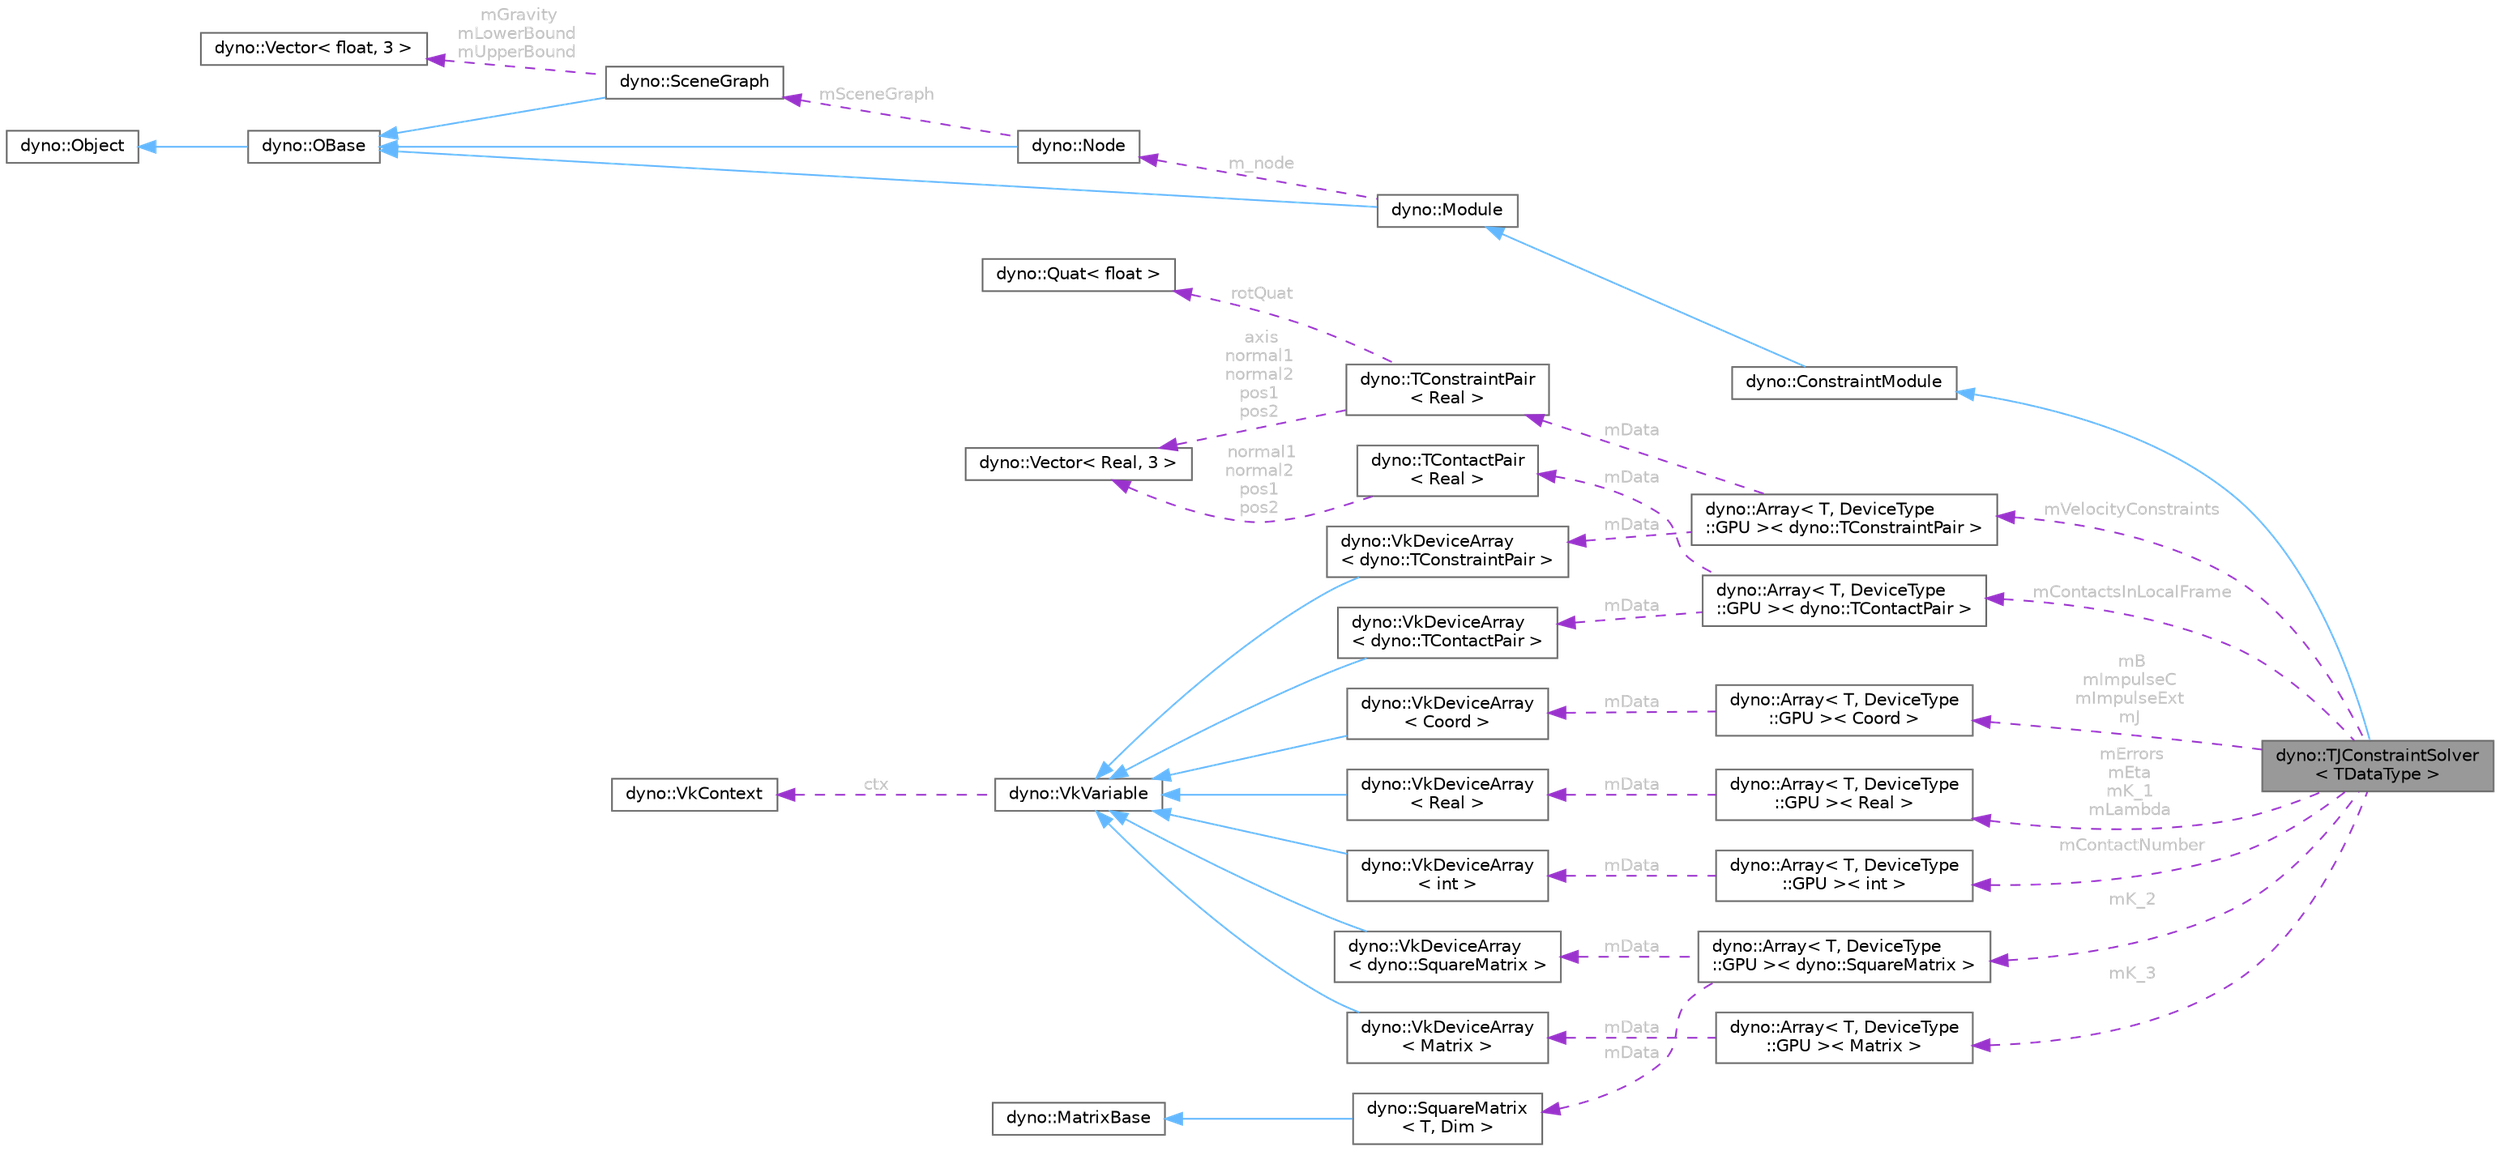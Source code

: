 digraph "dyno::TJConstraintSolver&lt; TDataType &gt;"
{
 // LATEX_PDF_SIZE
  bgcolor="transparent";
  edge [fontname=Helvetica,fontsize=10,labelfontname=Helvetica,labelfontsize=10];
  node [fontname=Helvetica,fontsize=10,shape=box,height=0.2,width=0.4];
  rankdir="LR";
  Node1 [id="Node000001",label="dyno::TJConstraintSolver\l\< TDataType \>",height=0.2,width=0.4,color="gray40", fillcolor="grey60", style="filled", fontcolor="black",tooltip=" "];
  Node2 -> Node1 [id="edge1_Node000001_Node000002",dir="back",color="steelblue1",style="solid",tooltip=" "];
  Node2 [id="Node000002",label="dyno::ConstraintModule",height=0.2,width=0.4,color="gray40", fillcolor="white", style="filled",URL="$classdyno_1_1_constraint_module.html",tooltip=" "];
  Node3 -> Node2 [id="edge2_Node000002_Node000003",dir="back",color="steelblue1",style="solid",tooltip=" "];
  Node3 [id="Node000003",label="dyno::Module",height=0.2,width=0.4,color="gray40", fillcolor="white", style="filled",URL="$classdyno_1_1_module.html",tooltip=" "];
  Node4 -> Node3 [id="edge3_Node000003_Node000004",dir="back",color="steelblue1",style="solid",tooltip=" "];
  Node4 [id="Node000004",label="dyno::OBase",height=0.2,width=0.4,color="gray40", fillcolor="white", style="filled",URL="$classdyno_1_1_o_base.html",tooltip=" "];
  Node5 -> Node4 [id="edge4_Node000004_Node000005",dir="back",color="steelblue1",style="solid",tooltip=" "];
  Node5 [id="Node000005",label="dyno::Object",height=0.2,width=0.4,color="gray40", fillcolor="white", style="filled",URL="$classdyno_1_1_object.html",tooltip=" "];
  Node6 -> Node3 [id="edge5_Node000003_Node000006",dir="back",color="darkorchid3",style="dashed",tooltip=" ",label=" m_node",fontcolor="grey" ];
  Node6 [id="Node000006",label="dyno::Node",height=0.2,width=0.4,color="gray40", fillcolor="white", style="filled",URL="$classdyno_1_1_node.html",tooltip=" "];
  Node4 -> Node6 [id="edge6_Node000006_Node000004",dir="back",color="steelblue1",style="solid",tooltip=" "];
  Node7 -> Node6 [id="edge7_Node000006_Node000007",dir="back",color="darkorchid3",style="dashed",tooltip=" ",label=" mSceneGraph",fontcolor="grey" ];
  Node7 [id="Node000007",label="dyno::SceneGraph",height=0.2,width=0.4,color="gray40", fillcolor="white", style="filled",URL="$classdyno_1_1_scene_graph.html",tooltip=" "];
  Node4 -> Node7 [id="edge8_Node000007_Node000004",dir="back",color="steelblue1",style="solid",tooltip=" "];
  Node8 -> Node7 [id="edge9_Node000007_Node000008",dir="back",color="darkorchid3",style="dashed",tooltip=" ",label=" mGravity\nmLowerBound\nmUpperBound",fontcolor="grey" ];
  Node8 [id="Node000008",label="dyno::Vector\< float, 3 \>",height=0.2,width=0.4,color="gray40", fillcolor="white", style="filled",URL="$classdyno_1_1_vector.html",tooltip=" "];
  Node9 -> Node1 [id="edge10_Node000001_Node000009",dir="back",color="darkorchid3",style="dashed",tooltip=" ",label=" mB\nmImpulseC\nmImpulseExt\nmJ",fontcolor="grey" ];
  Node9 [id="Node000009",label="dyno::Array\< T, DeviceType\l::GPU \>\< Coord \>",height=0.2,width=0.4,color="gray40", fillcolor="white", style="filled",URL="$classdyno_1_1_array_3_01_t_00_01_device_type_1_1_g_p_u_01_4.html",tooltip=" "];
  Node10 -> Node9 [id="edge11_Node000009_Node000010",dir="back",color="darkorchid3",style="dashed",tooltip=" ",label=" mData",fontcolor="grey" ];
  Node10 [id="Node000010",label="dyno::VkDeviceArray\l\< Coord \>",height=0.2,width=0.4,color="gray40", fillcolor="white", style="filled",URL="$classdyno_1_1_vk_device_array.html",tooltip=" "];
  Node11 -> Node10 [id="edge12_Node000010_Node000011",dir="back",color="steelblue1",style="solid",tooltip=" "];
  Node11 [id="Node000011",label="dyno::VkVariable",height=0.2,width=0.4,color="gray40", fillcolor="white", style="filled",URL="$classdyno_1_1_vk_variable.html",tooltip=" "];
  Node12 -> Node11 [id="edge13_Node000011_Node000012",dir="back",color="darkorchid3",style="dashed",tooltip=" ",label=" ctx",fontcolor="grey" ];
  Node12 [id="Node000012",label="dyno::VkContext",height=0.2,width=0.4,color="gray40", fillcolor="white", style="filled",URL="$classdyno_1_1_vk_context.html",tooltip=" "];
  Node13 -> Node1 [id="edge14_Node000001_Node000013",dir="back",color="darkorchid3",style="dashed",tooltip=" ",label=" mErrors\nmEta\nmK_1\nmLambda",fontcolor="grey" ];
  Node13 [id="Node000013",label="dyno::Array\< T, DeviceType\l::GPU \>\< Real \>",height=0.2,width=0.4,color="gray40", fillcolor="white", style="filled",URL="$classdyno_1_1_array_3_01_t_00_01_device_type_1_1_g_p_u_01_4.html",tooltip=" "];
  Node14 -> Node13 [id="edge15_Node000013_Node000014",dir="back",color="darkorchid3",style="dashed",tooltip=" ",label=" mData",fontcolor="grey" ];
  Node14 [id="Node000014",label="dyno::VkDeviceArray\l\< Real \>",height=0.2,width=0.4,color="gray40", fillcolor="white", style="filled",URL="$classdyno_1_1_vk_device_array.html",tooltip=" "];
  Node11 -> Node14 [id="edge16_Node000014_Node000011",dir="back",color="steelblue1",style="solid",tooltip=" "];
  Node15 -> Node1 [id="edge17_Node000001_Node000015",dir="back",color="darkorchid3",style="dashed",tooltip=" ",label=" mContactsInLocalFrame",fontcolor="grey" ];
  Node15 [id="Node000015",label="dyno::Array\< T, DeviceType\l::GPU \>\< dyno::TContactPair \>",height=0.2,width=0.4,color="gray40", fillcolor="white", style="filled",URL="$classdyno_1_1_array_3_01_t_00_01_device_type_1_1_g_p_u_01_4.html",tooltip=" "];
  Node16 -> Node15 [id="edge18_Node000015_Node000016",dir="back",color="darkorchid3",style="dashed",tooltip=" ",label=" mData",fontcolor="grey" ];
  Node16 [id="Node000016",label="dyno::TContactPair\l\< Real \>",height=0.2,width=0.4,color="gray40", fillcolor="white", style="filled",URL="$classdyno_1_1_t_contact_pair.html",tooltip=" "];
  Node17 -> Node16 [id="edge19_Node000016_Node000017",dir="back",color="darkorchid3",style="dashed",tooltip=" ",label=" normal1\nnormal2\npos1\npos2",fontcolor="grey" ];
  Node17 [id="Node000017",label="dyno::Vector\< Real, 3 \>",height=0.2,width=0.4,color="gray40", fillcolor="white", style="filled",URL="$classdyno_1_1_vector.html",tooltip=" "];
  Node18 -> Node15 [id="edge20_Node000015_Node000018",dir="back",color="darkorchid3",style="dashed",tooltip=" ",label=" mData",fontcolor="grey" ];
  Node18 [id="Node000018",label="dyno::VkDeviceArray\l\< dyno::TContactPair \>",height=0.2,width=0.4,color="gray40", fillcolor="white", style="filled",URL="$classdyno_1_1_vk_device_array.html",tooltip=" "];
  Node11 -> Node18 [id="edge21_Node000018_Node000011",dir="back",color="steelblue1",style="solid",tooltip=" "];
  Node19 -> Node1 [id="edge22_Node000001_Node000019",dir="back",color="darkorchid3",style="dashed",tooltip=" ",label=" mVelocityConstraints",fontcolor="grey" ];
  Node19 [id="Node000019",label="dyno::Array\< T, DeviceType\l::GPU \>\< dyno::TConstraintPair \>",height=0.2,width=0.4,color="gray40", fillcolor="white", style="filled",URL="$classdyno_1_1_array_3_01_t_00_01_device_type_1_1_g_p_u_01_4.html",tooltip=" "];
  Node20 -> Node19 [id="edge23_Node000019_Node000020",dir="back",color="darkorchid3",style="dashed",tooltip=" ",label=" mData",fontcolor="grey" ];
  Node20 [id="Node000020",label="dyno::TConstraintPair\l\< Real \>",height=0.2,width=0.4,color="gray40", fillcolor="white", style="filled",URL="$classdyno_1_1_t_constraint_pair.html",tooltip=" "];
  Node17 -> Node20 [id="edge24_Node000020_Node000017",dir="back",color="darkorchid3",style="dashed",tooltip=" ",label=" axis\nnormal1\nnormal2\npos1\npos2",fontcolor="grey" ];
  Node21 -> Node20 [id="edge25_Node000020_Node000021",dir="back",color="darkorchid3",style="dashed",tooltip=" ",label=" rotQuat",fontcolor="grey" ];
  Node21 [id="Node000021",label="dyno::Quat\< float \>",height=0.2,width=0.4,color="gray40", fillcolor="white", style="filled",URL="$classdyno_1_1_quat.html",tooltip=" "];
  Node22 -> Node19 [id="edge26_Node000019_Node000022",dir="back",color="darkorchid3",style="dashed",tooltip=" ",label=" mData",fontcolor="grey" ];
  Node22 [id="Node000022",label="dyno::VkDeviceArray\l\< dyno::TConstraintPair \>",height=0.2,width=0.4,color="gray40", fillcolor="white", style="filled",URL="$classdyno_1_1_vk_device_array.html",tooltip=" "];
  Node11 -> Node22 [id="edge27_Node000022_Node000011",dir="back",color="steelblue1",style="solid",tooltip=" "];
  Node23 -> Node1 [id="edge28_Node000001_Node000023",dir="back",color="darkorchid3",style="dashed",tooltip=" ",label=" mContactNumber",fontcolor="grey" ];
  Node23 [id="Node000023",label="dyno::Array\< T, DeviceType\l::GPU \>\< int \>",height=0.2,width=0.4,color="gray40", fillcolor="white", style="filled",URL="$classdyno_1_1_array_3_01_t_00_01_device_type_1_1_g_p_u_01_4.html",tooltip=" "];
  Node24 -> Node23 [id="edge29_Node000023_Node000024",dir="back",color="darkorchid3",style="dashed",tooltip=" ",label=" mData",fontcolor="grey" ];
  Node24 [id="Node000024",label="dyno::VkDeviceArray\l\< int \>",height=0.2,width=0.4,color="gray40", fillcolor="white", style="filled",URL="$classdyno_1_1_vk_device_array.html",tooltip=" "];
  Node11 -> Node24 [id="edge30_Node000024_Node000011",dir="back",color="steelblue1",style="solid",tooltip=" "];
  Node25 -> Node1 [id="edge31_Node000001_Node000025",dir="back",color="darkorchid3",style="dashed",tooltip=" ",label=" mK_2",fontcolor="grey" ];
  Node25 [id="Node000025",label="dyno::Array\< T, DeviceType\l::GPU \>\< dyno::SquareMatrix \>",height=0.2,width=0.4,color="gray40", fillcolor="white", style="filled",URL="$classdyno_1_1_array_3_01_t_00_01_device_type_1_1_g_p_u_01_4.html",tooltip=" "];
  Node26 -> Node25 [id="edge32_Node000025_Node000026",dir="back",color="darkorchid3",style="dashed",tooltip=" ",label=" mData",fontcolor="grey" ];
  Node26 [id="Node000026",label="dyno::SquareMatrix\l\< T, Dim \>",height=0.2,width=0.4,color="gray40", fillcolor="white", style="filled",URL="$classdyno_1_1_square_matrix.html",tooltip=" "];
  Node27 -> Node26 [id="edge33_Node000026_Node000027",dir="back",color="steelblue1",style="solid",tooltip=" "];
  Node27 [id="Node000027",label="dyno::MatrixBase",height=0.2,width=0.4,color="gray40", fillcolor="white", style="filled",URL="$classdyno_1_1_matrix_base.html",tooltip=" "];
  Node28 -> Node25 [id="edge34_Node000025_Node000028",dir="back",color="darkorchid3",style="dashed",tooltip=" ",label=" mData",fontcolor="grey" ];
  Node28 [id="Node000028",label="dyno::VkDeviceArray\l\< dyno::SquareMatrix \>",height=0.2,width=0.4,color="gray40", fillcolor="white", style="filled",URL="$classdyno_1_1_vk_device_array.html",tooltip=" "];
  Node11 -> Node28 [id="edge35_Node000028_Node000011",dir="back",color="steelblue1",style="solid",tooltip=" "];
  Node29 -> Node1 [id="edge36_Node000001_Node000029",dir="back",color="darkorchid3",style="dashed",tooltip=" ",label=" mK_3",fontcolor="grey" ];
  Node29 [id="Node000029",label="dyno::Array\< T, DeviceType\l::GPU \>\< Matrix \>",height=0.2,width=0.4,color="gray40", fillcolor="white", style="filled",URL="$classdyno_1_1_array_3_01_t_00_01_device_type_1_1_g_p_u_01_4.html",tooltip=" "];
  Node30 -> Node29 [id="edge37_Node000029_Node000030",dir="back",color="darkorchid3",style="dashed",tooltip=" ",label=" mData",fontcolor="grey" ];
  Node30 [id="Node000030",label="dyno::VkDeviceArray\l\< Matrix \>",height=0.2,width=0.4,color="gray40", fillcolor="white", style="filled",URL="$classdyno_1_1_vk_device_array.html",tooltip=" "];
  Node11 -> Node30 [id="edge38_Node000030_Node000011",dir="back",color="steelblue1",style="solid",tooltip=" "];
}
